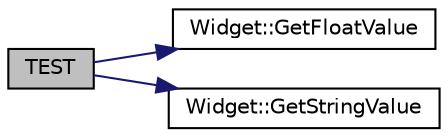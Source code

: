digraph "TEST"
{
  edge [fontname="Helvetica",fontsize="10",labelfontname="Helvetica",labelfontsize="10"];
  node [fontname="Helvetica",fontsize="10",shape=record];
  rankdir="LR";
  Node0 [label="TEST",height=0.2,width=0.4,color="black", fillcolor="grey75", style="filled", fontcolor="black"];
  Node0 -> Node1 [color="midnightblue",fontsize="10",style="solid",fontname="Helvetica"];
  Node1 [label="Widget::GetFloatValue",height=0.2,width=0.4,color="black", fillcolor="white", style="filled",URL="$dd/d6a/class_widget.html#abf639d975e02cabda8132873aca1a333"];
  Node0 -> Node2 [color="midnightblue",fontsize="10",style="solid",fontname="Helvetica"];
  Node2 [label="Widget::GetStringValue",height=0.2,width=0.4,color="black", fillcolor="white", style="filled",URL="$dd/d6a/class_widget.html#a7a6e3a7fca3a9373f631c94dc1494d22"];
}
